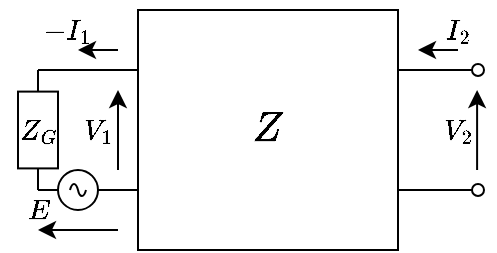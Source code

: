 <mxfile>
    <diagram id="sp-ViexJwZnw2e-FvGnc" name="ページ1">
        <mxGraphModel dx="324" dy="229" grid="1" gridSize="10" guides="1" tooltips="1" connect="1" arrows="1" fold="1" page="1" pageScale="1" pageWidth="827" pageHeight="1169" math="1" shadow="0">
            <root>
                <mxCell id="0"/>
                <mxCell id="1" parent="0"/>
                <mxCell id="2" value="&lt;font style=&quot;font-size: 18px;&quot;&gt;\(Z\)&lt;/font&gt;" style="rounded=0;whiteSpace=wrap;html=1;fillColor=none;" parent="1" vertex="1">
                    <mxGeometry x="60" width="130" height="120" as="geometry"/>
                </mxCell>
                <mxCell id="7" value="\(-I_1\)" style="text;html=1;align=center;verticalAlign=middle;whiteSpace=wrap;rounded=0;" parent="1" vertex="1">
                    <mxGeometry x="10" width="30" height="20" as="geometry"/>
                </mxCell>
                <mxCell id="8" value="" style="endArrow=classic;html=1;" parent="1" edge="1">
                    <mxGeometry width="50" height="50" relative="1" as="geometry">
                        <mxPoint x="50" y="20" as="sourcePoint"/>
                        <mxPoint x="30" y="20" as="targetPoint"/>
                    </mxGeometry>
                </mxCell>
                <mxCell id="11" value="" style="endArrow=classic;html=1;" parent="1" edge="1">
                    <mxGeometry width="50" height="50" relative="1" as="geometry">
                        <mxPoint x="229.55" y="80" as="sourcePoint"/>
                        <mxPoint x="229.55" y="40" as="targetPoint"/>
                    </mxGeometry>
                </mxCell>
                <mxCell id="12" value="\(V_1\)" style="text;html=1;align=center;verticalAlign=middle;whiteSpace=wrap;rounded=0;" parent="1" vertex="1">
                    <mxGeometry x="30" y="50" width="20" height="20" as="geometry"/>
                </mxCell>
                <mxCell id="22" value="" style="endArrow=classic;html=1;" parent="1" edge="1">
                    <mxGeometry width="50" height="50" relative="1" as="geometry">
                        <mxPoint x="220" y="20" as="sourcePoint"/>
                        <mxPoint x="200" y="20" as="targetPoint"/>
                    </mxGeometry>
                </mxCell>
                <mxCell id="23" value="\(I_2\)" style="text;html=1;align=center;verticalAlign=middle;whiteSpace=wrap;rounded=0;" parent="1" vertex="1">
                    <mxGeometry x="210" width="20" height="20" as="geometry"/>
                </mxCell>
                <mxCell id="25" value="" style="endArrow=classic;html=1;" parent="1" edge="1">
                    <mxGeometry width="50" height="50" relative="1" as="geometry">
                        <mxPoint x="50" y="80" as="sourcePoint"/>
                        <mxPoint x="50" y="40" as="targetPoint"/>
                    </mxGeometry>
                </mxCell>
                <mxCell id="26" value="\(Z_G\)" style="pointerEvents=1;verticalLabelPosition=middle;shadow=0;dashed=0;align=center;html=1;verticalAlign=middle;shape=mxgraph.electrical.resistors.resistor_1;rotation=90;horizontal=0;labelPosition=center;fillColor=none;" parent="1" vertex="1">
                    <mxGeometry x="-20" y="50" width="60" height="20" as="geometry"/>
                </mxCell>
                <mxCell id="28" value="\(V_2\)" style="text;html=1;align=center;verticalAlign=middle;whiteSpace=wrap;rounded=0;" parent="1" vertex="1">
                    <mxGeometry x="210" y="50" width="20" height="20" as="geometry"/>
                </mxCell>
                <mxCell id="33" value="" style="endArrow=none;html=1;exitX=0;exitY=0.5;exitDx=0;exitDy=0;exitPerimeter=0;" parent="1" source="26" edge="1">
                    <mxGeometry width="50" height="50" relative="1" as="geometry">
                        <mxPoint x="110" y="90" as="sourcePoint"/>
                        <mxPoint x="60" y="30" as="targetPoint"/>
                    </mxGeometry>
                </mxCell>
                <mxCell id="34" value="" style="endArrow=none;html=1;exitX=1;exitY=0.5;exitDx=0;exitDy=0;exitPerimeter=0;" parent="1" source="37" edge="1">
                    <mxGeometry width="50" height="50" relative="1" as="geometry">
                        <mxPoint x="50" y="140" as="sourcePoint"/>
                        <mxPoint x="60" y="90" as="targetPoint"/>
                    </mxGeometry>
                </mxCell>
                <mxCell id="35" value="" style="endArrow=oval;html=1;endFill=0;" parent="1" edge="1">
                    <mxGeometry width="50" height="50" relative="1" as="geometry">
                        <mxPoint x="190" y="30" as="sourcePoint"/>
                        <mxPoint x="230" y="30" as="targetPoint"/>
                    </mxGeometry>
                </mxCell>
                <mxCell id="36" value="" style="endArrow=oval;html=1;endFill=0;" parent="1" edge="1">
                    <mxGeometry width="50" height="50" relative="1" as="geometry">
                        <mxPoint x="190" y="90" as="sourcePoint"/>
                        <mxPoint x="230" y="90" as="targetPoint"/>
                    </mxGeometry>
                </mxCell>
                <mxCell id="37" value="" style="pointerEvents=1;verticalLabelPosition=bottom;shadow=0;dashed=0;align=center;html=1;verticalAlign=top;shape=mxgraph.electrical.signal_sources.source;aspect=fixed;points=[[0.5,0,0],[1,0.5,0],[0.5,1,0],[0,0.5,0]];elSignalType=ac;fillColor=none;" vertex="1" parent="1">
                    <mxGeometry x="20" y="80" width="20" height="20" as="geometry"/>
                </mxCell>
                <mxCell id="39" value="" style="endArrow=none;html=1;exitX=1;exitY=0.5;exitDx=0;exitDy=0;exitPerimeter=0;entryX=0;entryY=0.5;entryDx=0;entryDy=0;entryPerimeter=0;" edge="1" parent="1" source="26" target="37">
                    <mxGeometry width="50" height="50" relative="1" as="geometry">
                        <mxPoint x="110" y="60" as="sourcePoint"/>
                        <mxPoint x="160" y="10" as="targetPoint"/>
                    </mxGeometry>
                </mxCell>
                <mxCell id="40" value="\(E\)" style="text;html=1;align=center;verticalAlign=middle;whiteSpace=wrap;rounded=0;" vertex="1" parent="1">
                    <mxGeometry y="90" width="20" height="20" as="geometry"/>
                </mxCell>
                <mxCell id="41" value="" style="endArrow=none;html=1;exitX=0.5;exitY=1;exitDx=0;exitDy=0;startArrow=classic;startFill=1;" edge="1" parent="1" source="40">
                    <mxGeometry width="50" height="50" relative="1" as="geometry">
                        <mxPoint x="50" y="120" as="sourcePoint"/>
                        <mxPoint x="50" y="110" as="targetPoint"/>
                    </mxGeometry>
                </mxCell>
            </root>
        </mxGraphModel>
    </diagram>
</mxfile>